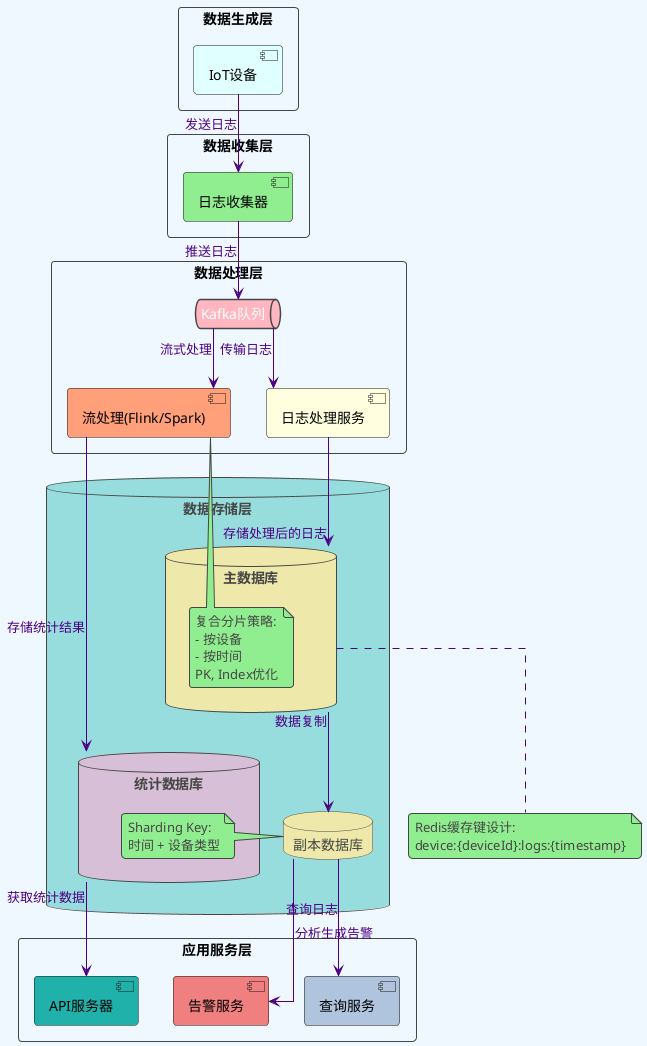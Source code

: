 @startuml
!theme toy
skinparam linetype ortho
skinparam backgroundColor #F0F8FF
skinparam ArrowColor #4B0082
skinparam ArrowFontColor #4B0082

rectangle "数据生成层" {
    [IoT设备] as IoT #LightCyan
}

rectangle "数据收集层" {
    [日志收集器] as Collector #LightGreen
}

rectangle "数据处理层" {
    queue "Kafka队列" as Kafka #LightPink
    [日志处理服务] as LogProcessor #LightYellow
    [流处理(Flink/Spark)] as StreamProcessor #LightSalmon
}

database "数据存储层" {
    database "主数据库" as MasterDB #PaleGoldenrod {
        note right
            复合分片策略:
            - 按设备
            - 按时间
            PK, Index优化
        end note
    }
    database "副本数据库" as ReplicaDB #PaleGoldenrod
    database "统计数据库" as StatsDB #Thistle {
        note right
            Sharding Key: 
            时间 + 设备类型
        end note
    }
}

rectangle "应用服务层" {
    [查询服务] as QueryService #LightSteelBlue
    [告警服务] as AlertService #LightCoral
    [API服务器] as APIServer #LightSeaGreen
}

IoT -[#4B0082]-> Collector : 发送日志
Collector -[#4B0082]-> Kafka : 推送日志
Kafka -[#4B0082]-> LogProcessor : 传输日志
Kafka -[#4B0082]-> StreamProcessor : 流式处理
LogProcessor -[#4B0082]-> MasterDB : 存储处理后的日志
MasterDB -[#4B0082]-> ReplicaDB : 数据复制
ReplicaDB -[#4B0082]-> QueryService : 查询日志
ReplicaDB -[#4B0082]-> AlertService : 分析生成告警
StreamProcessor -[#4B0082]-> StatsDB : 存储统计结果
StatsDB -[#4B0082]-> APIServer : 获取统计数据

note bottom of MasterDB
    Redis缓存键设计:
    device:{deviceId}:logs:{timestamp}
end note
@enduml
